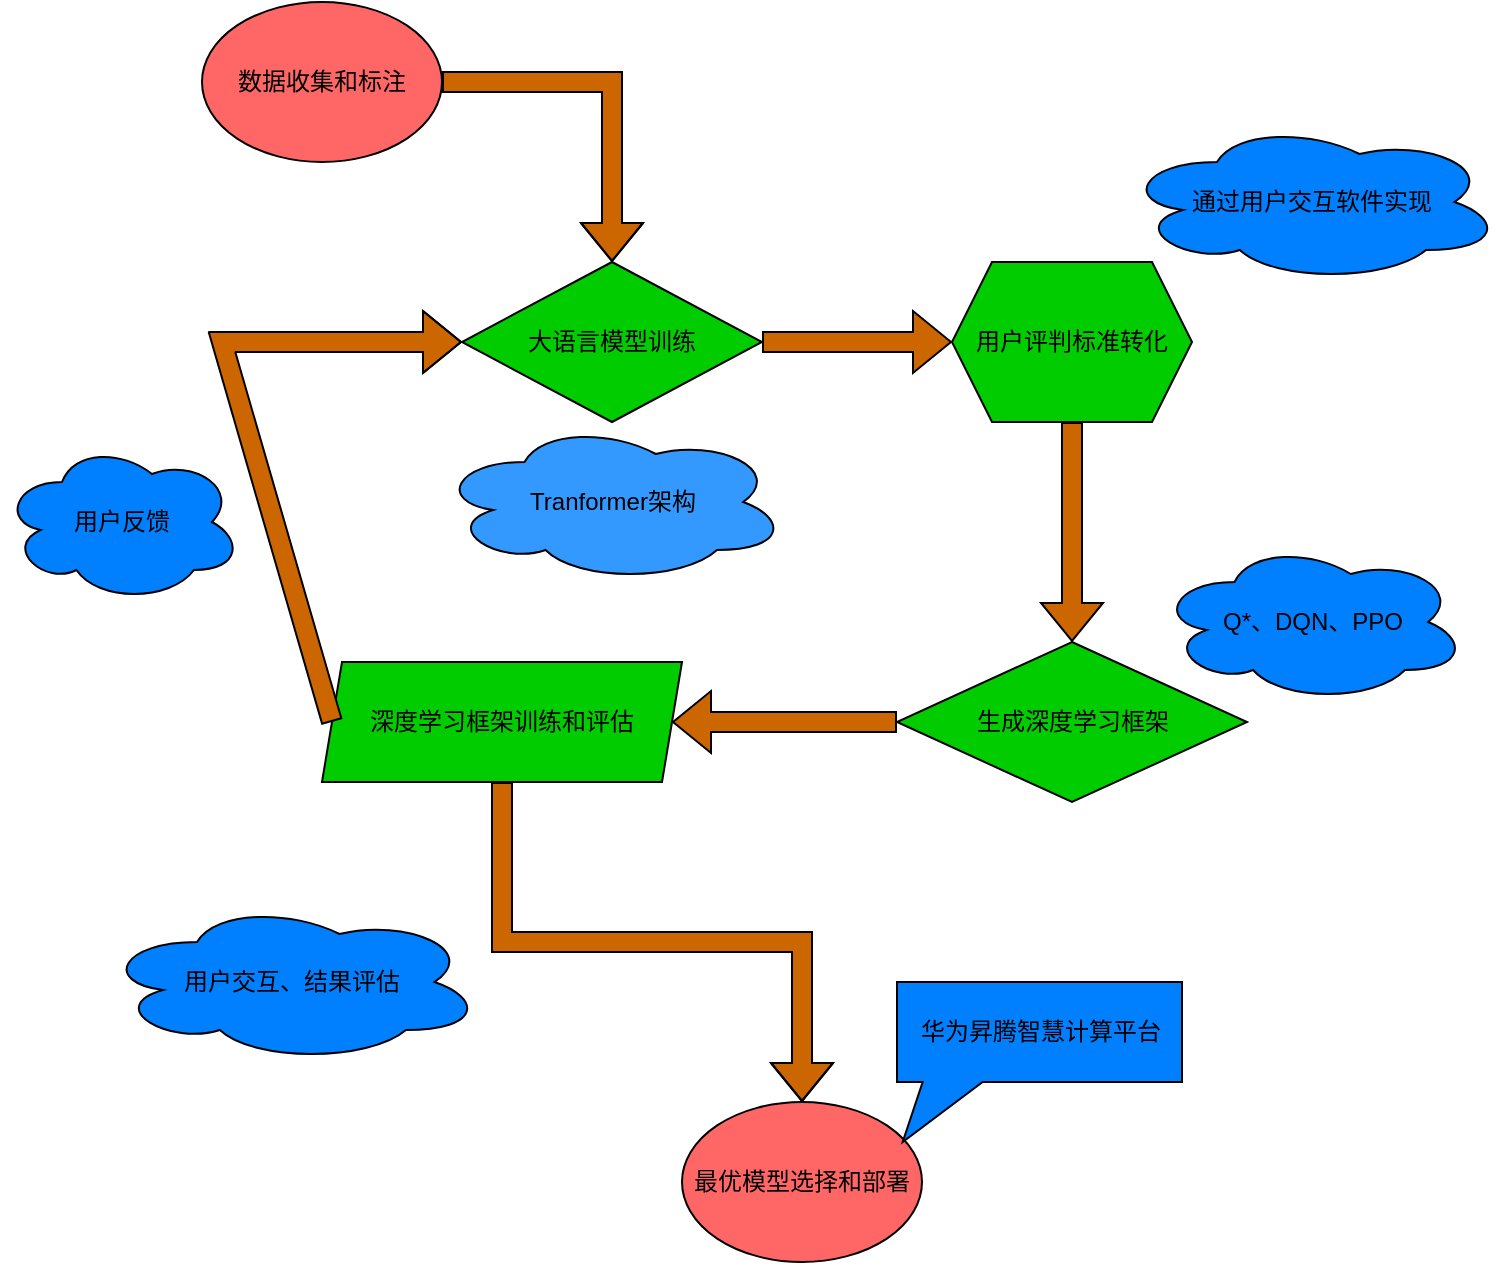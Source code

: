 <mxfile version="22.1.7" type="github">
  <diagram name="Page-1" id="OFI5wmGDevCytd_kmbKt">
    <mxGraphModel dx="1905" dy="649" grid="1" gridSize="10" guides="1" tooltips="1" connect="1" arrows="1" fold="1" page="1" pageScale="1" pageWidth="827" pageHeight="1169" math="0" shadow="0">
      <root>
        <mxCell id="0" />
        <mxCell id="1" parent="0" />
        <mxCell id="1ICvWJH47NBeMJeM7ncQ-4" value="" style="edgeStyle=orthogonalEdgeStyle;rounded=0;orthogonalLoop=1;jettySize=auto;html=1;shape=flexArrow;fillColor=#CC6600;" parent="1" source="1ICvWJH47NBeMJeM7ncQ-2" target="1ICvWJH47NBeMJeM7ncQ-3" edge="1">
          <mxGeometry relative="1" as="geometry" />
        </mxCell>
        <mxCell id="1ICvWJH47NBeMJeM7ncQ-2" value="数据收集和标注" style="ellipse;whiteSpace=wrap;html=1;fillColor=#FF6666;" parent="1" vertex="1">
          <mxGeometry x="50" y="160" width="120" height="80" as="geometry" />
        </mxCell>
        <mxCell id="1ICvWJH47NBeMJeM7ncQ-6" value="" style="edgeStyle=orthogonalEdgeStyle;rounded=0;orthogonalLoop=1;jettySize=auto;html=1;fillColor=#CC6600;shape=flexArrow;" parent="1" source="1ICvWJH47NBeMJeM7ncQ-3" target="1ICvWJH47NBeMJeM7ncQ-5" edge="1">
          <mxGeometry relative="1" as="geometry" />
        </mxCell>
        <mxCell id="1ICvWJH47NBeMJeM7ncQ-3" value="大语言模型训练" style="rhombus;whiteSpace=wrap;html=1;fillColor=#00CC00;" parent="1" vertex="1">
          <mxGeometry x="180" y="290" width="150" height="80" as="geometry" />
        </mxCell>
        <mxCell id="1ICvWJH47NBeMJeM7ncQ-8" value="" style="edgeStyle=orthogonalEdgeStyle;rounded=0;orthogonalLoop=1;jettySize=auto;html=1;shape=flexArrow;fillColor=#CC6600;" parent="1" source="1ICvWJH47NBeMJeM7ncQ-5" target="1ICvWJH47NBeMJeM7ncQ-7" edge="1">
          <mxGeometry relative="1" as="geometry" />
        </mxCell>
        <mxCell id="1ICvWJH47NBeMJeM7ncQ-5" value="用户评判标准转化" style="shape=hexagon;perimeter=hexagonPerimeter2;whiteSpace=wrap;html=1;fixedSize=1;fillColor=#00CC00;" parent="1" vertex="1">
          <mxGeometry x="425" y="290" width="120" height="80" as="geometry" />
        </mxCell>
        <mxCell id="1ICvWJH47NBeMJeM7ncQ-10" value="" style="edgeStyle=orthogonalEdgeStyle;rounded=0;orthogonalLoop=1;jettySize=auto;html=1;shape=flexArrow;fillColor=#CC6600;" parent="1" source="1ICvWJH47NBeMJeM7ncQ-7" target="1ICvWJH47NBeMJeM7ncQ-9" edge="1">
          <mxGeometry relative="1" as="geometry" />
        </mxCell>
        <mxCell id="1ICvWJH47NBeMJeM7ncQ-7" value="生成深度学习框架" style="rhombus;whiteSpace=wrap;html=1;fillColor=#00CC00;" parent="1" vertex="1">
          <mxGeometry x="397.5" y="480" width="175" height="80" as="geometry" />
        </mxCell>
        <mxCell id="1ICvWJH47NBeMJeM7ncQ-12" value="" style="edgeStyle=orthogonalEdgeStyle;rounded=0;orthogonalLoop=1;jettySize=auto;html=1;shape=flexArrow;fillColor=#CC6600;" parent="1" source="1ICvWJH47NBeMJeM7ncQ-9" target="1ICvWJH47NBeMJeM7ncQ-11" edge="1">
          <mxGeometry relative="1" as="geometry" />
        </mxCell>
        <mxCell id="1ICvWJH47NBeMJeM7ncQ-9" value="深度学习框架训练和评估" style="shape=parallelogram;perimeter=parallelogramPerimeter;whiteSpace=wrap;html=1;fixedSize=1;fillColor=#00CC00;size=10;" parent="1" vertex="1">
          <mxGeometry x="110" y="490" width="180" height="60" as="geometry" />
        </mxCell>
        <mxCell id="1ICvWJH47NBeMJeM7ncQ-11" value="最优模型选择和部署" style="ellipse;whiteSpace=wrap;html=1;fillColor=#FF6666;" parent="1" vertex="1">
          <mxGeometry x="290" y="710" width="120" height="80" as="geometry" />
        </mxCell>
        <mxCell id="1ICvWJH47NBeMJeM7ncQ-15" value="" style="endArrow=classic;html=1;rounded=0;exitX=0;exitY=0.5;exitDx=0;exitDy=0;entryX=0;entryY=0.5;entryDx=0;entryDy=0;shape=flexArrow;fillColor=#CC6600;" parent="1" source="1ICvWJH47NBeMJeM7ncQ-9" target="1ICvWJH47NBeMJeM7ncQ-3" edge="1">
          <mxGeometry width="50" height="50" relative="1" as="geometry">
            <mxPoint x="560" y="520" as="sourcePoint" />
            <mxPoint x="610" y="470" as="targetPoint" />
            <Array as="points">
              <mxPoint x="60" y="330" />
            </Array>
          </mxGeometry>
        </mxCell>
        <mxCell id="1ICvWJH47NBeMJeM7ncQ-16" value="通过用户交互软件实现" style="ellipse;shape=cloud;whiteSpace=wrap;html=1;fillColor=#007FFF;" parent="1" vertex="1">
          <mxGeometry x="510" y="220" width="190" height="80" as="geometry" />
        </mxCell>
        <mxCell id="1ICvWJH47NBeMJeM7ncQ-17" value="Q*、DQN、PPO" style="ellipse;shape=cloud;whiteSpace=wrap;html=1;fillColor=#007FFF;" parent="1" vertex="1">
          <mxGeometry x="527.5" y="430" width="155" height="80" as="geometry" />
        </mxCell>
        <mxCell id="1ICvWJH47NBeMJeM7ncQ-18" value="Tranformer架构" style="ellipse;shape=cloud;whiteSpace=wrap;html=1;fillColor=#3399FF;" parent="1" vertex="1">
          <mxGeometry x="167.5" y="370" width="175" height="80" as="geometry" />
        </mxCell>
        <mxCell id="se62C0rJmxqqasUEoeVs-1" value="用户反馈" style="ellipse;shape=cloud;whiteSpace=wrap;html=1;fillColor=#007FFF;" vertex="1" parent="1">
          <mxGeometry x="-50" y="380" width="120" height="80" as="geometry" />
        </mxCell>
        <mxCell id="se62C0rJmxqqasUEoeVs-2" value="用户交互、结果评估" style="ellipse;shape=cloud;whiteSpace=wrap;html=1;fillColor=#007FFF;" vertex="1" parent="1">
          <mxGeometry y="610" width="190" height="80" as="geometry" />
        </mxCell>
        <mxCell id="se62C0rJmxqqasUEoeVs-3" value="华为昇腾智慧计算平台" style="shape=callout;whiteSpace=wrap;html=1;perimeter=calloutPerimeter;size=30;position=0.09;position2=0.02;base=30;fillColor=#007FFF;" vertex="1" parent="1">
          <mxGeometry x="397.5" y="650" width="142.5" height="80" as="geometry" />
        </mxCell>
      </root>
    </mxGraphModel>
  </diagram>
</mxfile>
